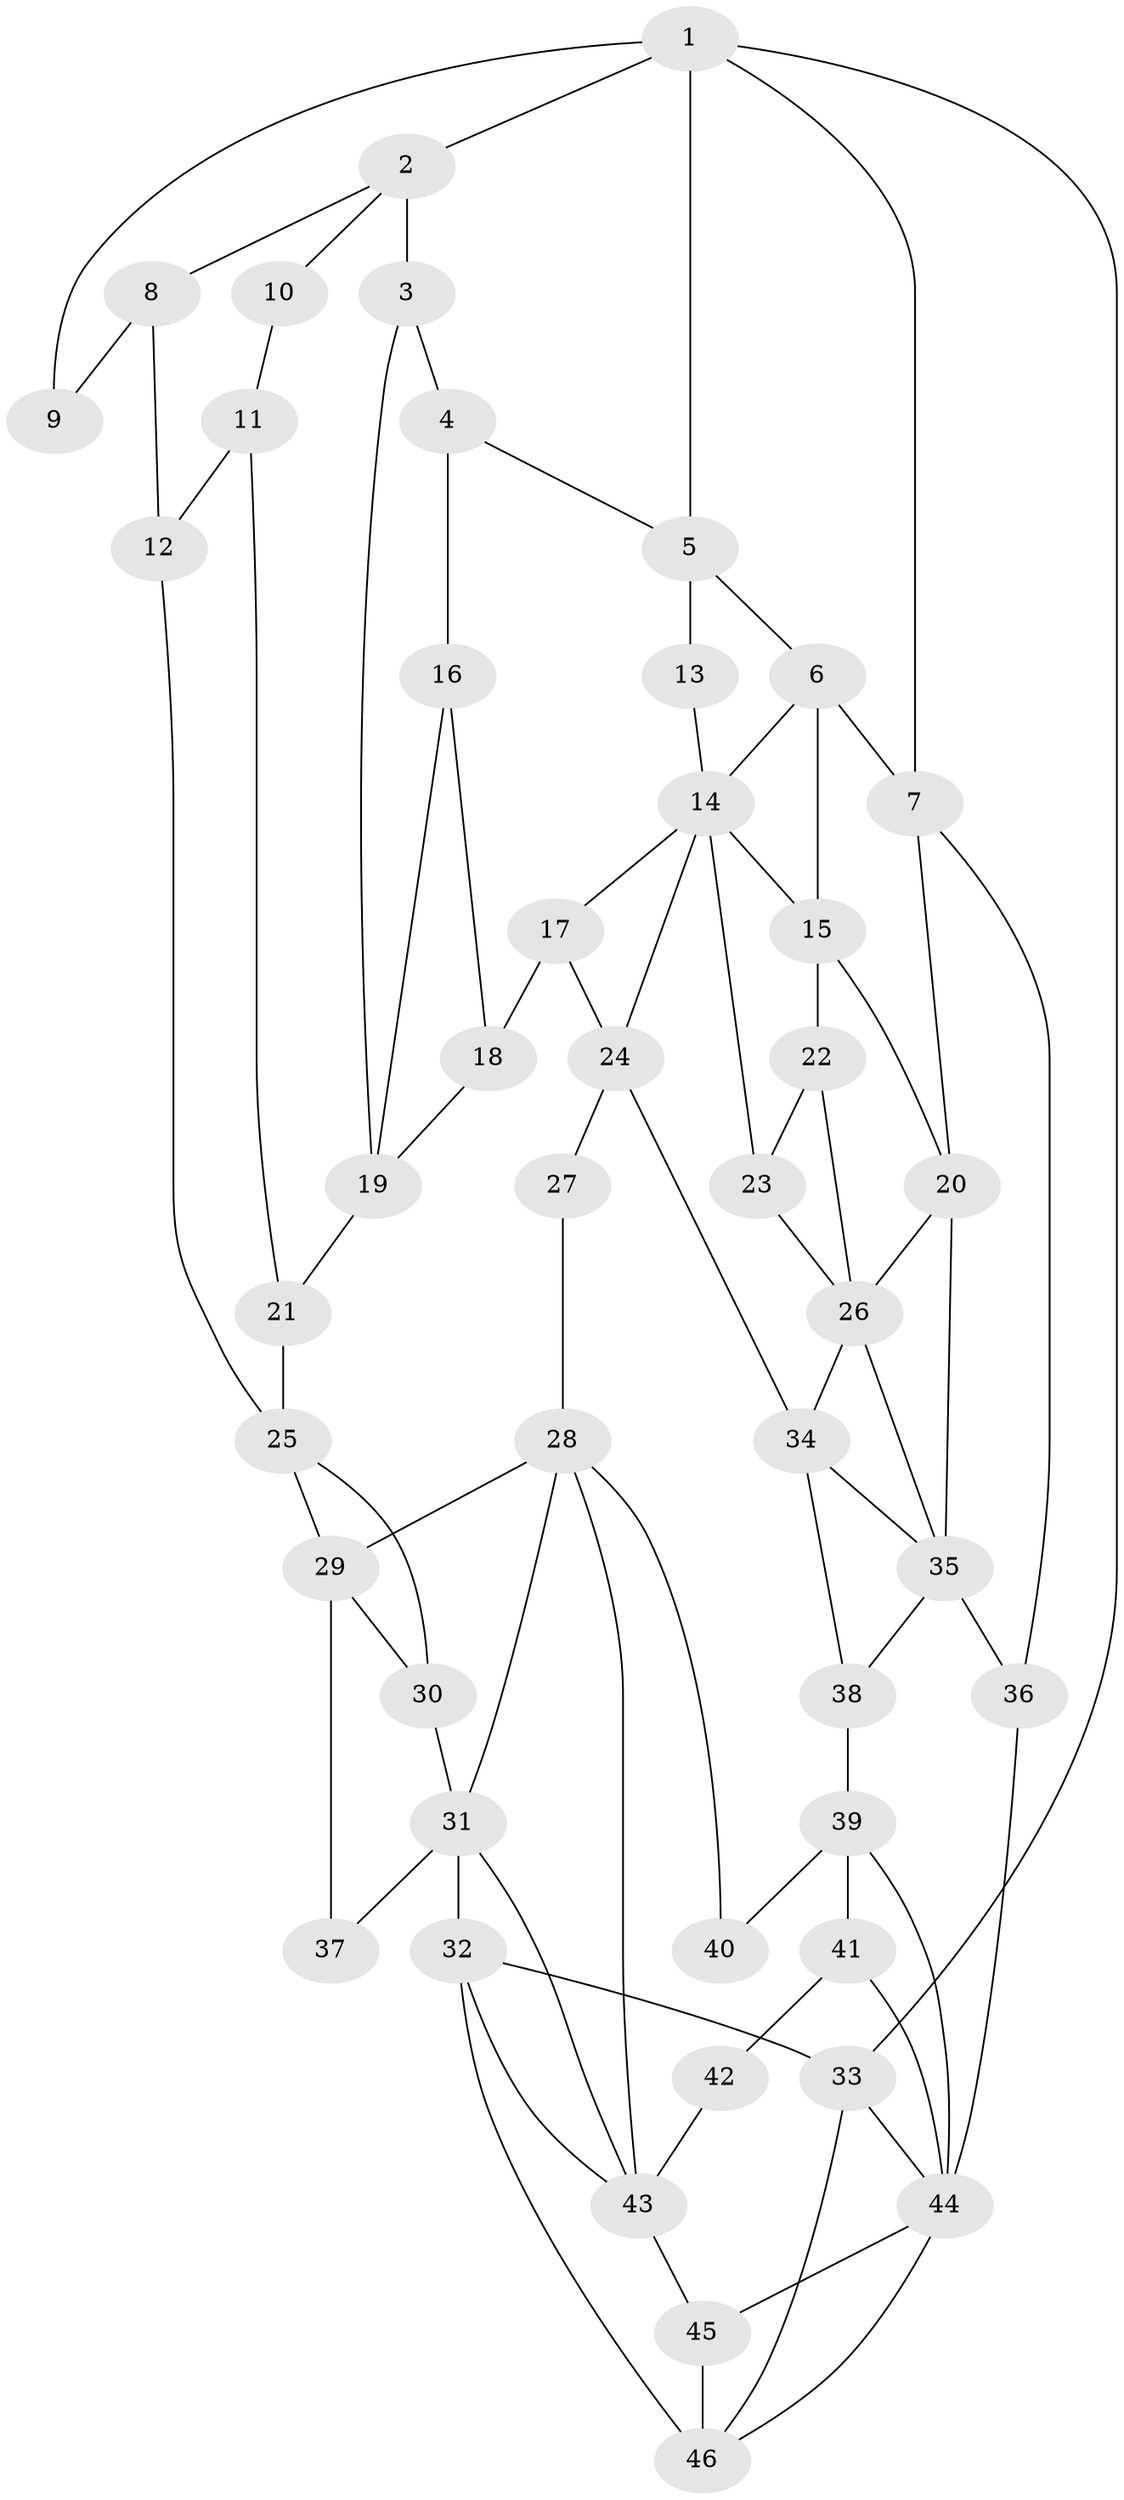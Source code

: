 // original degree distribution, {3: 0.02608695652173913, 4: 0.24347826086956523, 6: 0.23478260869565218, 5: 0.4956521739130435}
// Generated by graph-tools (version 1.1) at 2025/54/03/04/25 22:54:26]
// undirected, 46 vertices, 82 edges
graph export_dot {
  node [color=gray90,style=filled];
  1;
  2;
  3;
  4;
  5;
  6;
  7;
  8;
  9;
  10;
  11;
  12;
  13;
  14;
  15;
  16;
  17;
  18;
  19;
  20;
  21;
  22;
  23;
  24;
  25;
  26;
  27;
  28;
  29;
  30;
  31;
  32;
  33;
  34;
  35;
  36;
  37;
  38;
  39;
  40;
  41;
  42;
  43;
  44;
  45;
  46;
  1 -- 2 [weight=1.0];
  1 -- 5 [weight=1.0];
  1 -- 7 [weight=1.0];
  1 -- 9 [weight=1.0];
  1 -- 33 [weight=1.0];
  2 -- 3 [weight=2.0];
  2 -- 8 [weight=1.0];
  2 -- 10 [weight=1.0];
  3 -- 4 [weight=1.0];
  3 -- 19 [weight=1.0];
  4 -- 5 [weight=1.0];
  4 -- 16 [weight=2.0];
  5 -- 6 [weight=2.0];
  5 -- 13 [weight=2.0];
  6 -- 7 [weight=2.0];
  6 -- 14 [weight=1.0];
  6 -- 15 [weight=1.0];
  7 -- 20 [weight=1.0];
  7 -- 36 [weight=1.0];
  8 -- 9 [weight=2.0];
  8 -- 12 [weight=2.0];
  10 -- 11 [weight=2.0];
  11 -- 12 [weight=2.0];
  11 -- 21 [weight=1.0];
  12 -- 25 [weight=2.0];
  13 -- 14 [weight=1.0];
  14 -- 15 [weight=1.0];
  14 -- 17 [weight=1.0];
  14 -- 23 [weight=1.0];
  14 -- 24 [weight=1.0];
  15 -- 20 [weight=1.0];
  15 -- 22 [weight=2.0];
  16 -- 18 [weight=1.0];
  16 -- 19 [weight=1.0];
  17 -- 18 [weight=1.0];
  17 -- 24 [weight=2.0];
  18 -- 19 [weight=1.0];
  19 -- 21 [weight=1.0];
  20 -- 26 [weight=1.0];
  20 -- 35 [weight=1.0];
  21 -- 25 [weight=1.0];
  22 -- 23 [weight=1.0];
  22 -- 26 [weight=1.0];
  23 -- 26 [weight=1.0];
  24 -- 27 [weight=2.0];
  24 -- 34 [weight=1.0];
  25 -- 29 [weight=1.0];
  25 -- 30 [weight=1.0];
  26 -- 34 [weight=1.0];
  26 -- 35 [weight=1.0];
  27 -- 28 [weight=1.0];
  28 -- 29 [weight=1.0];
  28 -- 31 [weight=1.0];
  28 -- 40 [weight=1.0];
  28 -- 43 [weight=1.0];
  29 -- 30 [weight=1.0];
  29 -- 37 [weight=1.0];
  30 -- 31 [weight=1.0];
  31 -- 32 [weight=1.0];
  31 -- 37 [weight=1.0];
  31 -- 43 [weight=1.0];
  32 -- 33 [weight=1.0];
  32 -- 43 [weight=1.0];
  32 -- 46 [weight=2.0];
  33 -- 44 [weight=1.0];
  33 -- 46 [weight=1.0];
  34 -- 35 [weight=1.0];
  34 -- 38 [weight=1.0];
  35 -- 36 [weight=2.0];
  35 -- 38 [weight=1.0];
  36 -- 44 [weight=2.0];
  38 -- 39 [weight=1.0];
  39 -- 40 [weight=2.0];
  39 -- 41 [weight=2.0];
  39 -- 44 [weight=1.0];
  41 -- 42 [weight=1.0];
  41 -- 44 [weight=1.0];
  42 -- 43 [weight=2.0];
  43 -- 45 [weight=1.0];
  44 -- 45 [weight=1.0];
  44 -- 46 [weight=1.0];
  45 -- 46 [weight=2.0];
}
